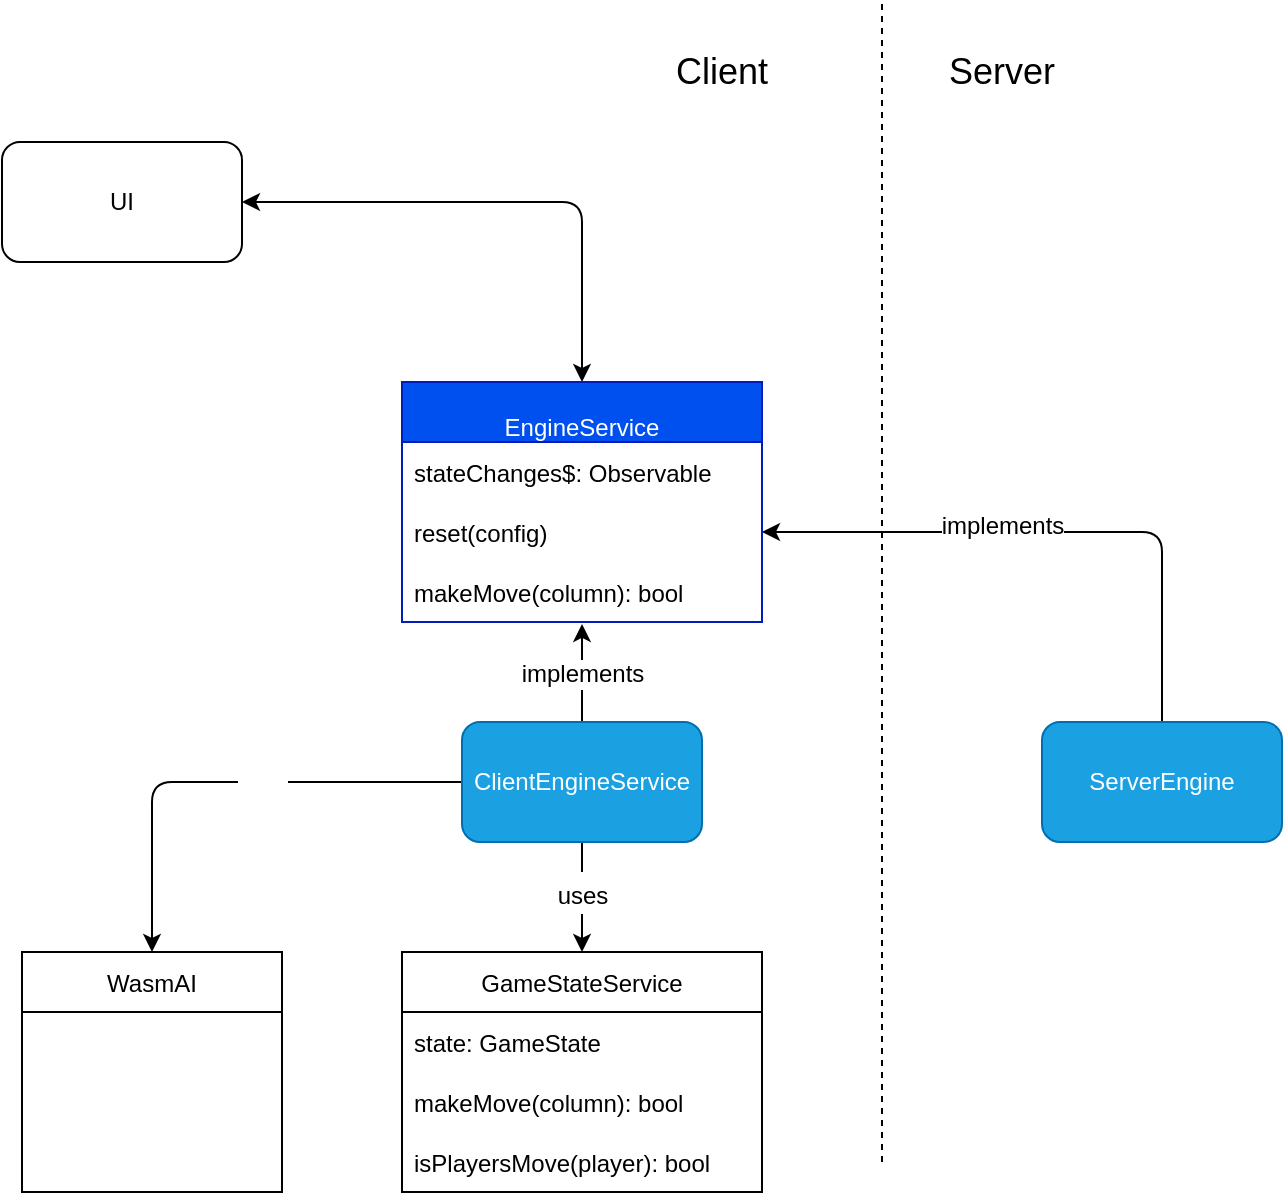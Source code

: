 <mxfile>
    <diagram id="BY0KcT_vc-Bj73BxJb4d" name="Page-1">
        <mxGraphModel dx="717" dy="790" grid="1" gridSize="10" guides="1" tooltips="1" connect="1" arrows="1" fold="1" page="1" pageScale="1" pageWidth="827" pageHeight="1169" math="0" shadow="0">
            <root>
                <mxCell id="0"/>
                <mxCell id="1" parent="0"/>
                <mxCell id="4" value="" style="endArrow=none;dashed=1;html=1;" parent="1" edge="1">
                    <mxGeometry width="50" height="50" relative="1" as="geometry">
                        <mxPoint x="480" y="720" as="sourcePoint"/>
                        <mxPoint x="480" y="140" as="targetPoint"/>
                    </mxGeometry>
                </mxCell>
                <mxCell id="5" value="&lt;font style=&quot;font-size: 18px&quot;&gt;Client&lt;/font&gt;" style="text;html=1;strokeColor=none;fillColor=none;align=center;verticalAlign=middle;whiteSpace=wrap;rounded=0;" parent="1" vertex="1">
                    <mxGeometry x="370" y="160" width="60" height="30" as="geometry"/>
                </mxCell>
                <mxCell id="6" value="&lt;font style=&quot;font-size: 18px&quot;&gt;Server&lt;/font&gt;" style="text;html=1;strokeColor=none;fillColor=none;align=center;verticalAlign=middle;whiteSpace=wrap;rounded=0;" parent="1" vertex="1">
                    <mxGeometry x="510" y="160" width="60" height="30" as="geometry"/>
                </mxCell>
                <mxCell id="9" value="&lt;font style=&quot;font-size: 12px&quot;&gt;uses&lt;/font&gt;" style="edgeStyle=none;html=1;fontSize=18;" parent="1" edge="1">
                    <mxGeometry relative="1" as="geometry">
                        <mxPoint x="330" y="555" as="sourcePoint"/>
                        <mxPoint x="330" y="615" as="targetPoint"/>
                    </mxGeometry>
                </mxCell>
                <mxCell id="42" style="edgeStyle=none;html=1;entryX=0.5;entryY=0;entryDx=0;entryDy=0;fontSize=12;startArrow=classic;startFill=1;" parent="1" source="10" target="19" edge="1">
                    <mxGeometry relative="1" as="geometry">
                        <Array as="points">
                            <mxPoint x="330" y="240"/>
                        </Array>
                    </mxGeometry>
                </mxCell>
                <mxCell id="10" value="UI" style="rounded=1;whiteSpace=wrap;html=1;fontSize=12;" parent="1" vertex="1">
                    <mxGeometry x="40" y="210" width="120" height="60" as="geometry"/>
                </mxCell>
                <mxCell id="40" style="edgeStyle=none;html=1;entryX=1;entryY=0.5;entryDx=0;entryDy=0;fontSize=12;" parent="1" source="11" target="21" edge="1">
                    <mxGeometry relative="1" as="geometry">
                        <Array as="points">
                            <mxPoint x="620" y="405"/>
                        </Array>
                    </mxGeometry>
                </mxCell>
                <mxCell id="41" value="implements" style="edgeLabel;html=1;align=center;verticalAlign=middle;resizable=0;points=[];fontSize=12;" parent="40" vertex="1" connectable="0">
                    <mxGeometry x="0.186" y="-3" relative="1" as="geometry">
                        <mxPoint as="offset"/>
                    </mxGeometry>
                </mxCell>
                <mxCell id="11" value="ServerEngine" style="rounded=1;whiteSpace=wrap;html=1;fillColor=#1ba1e2;fontColor=#ffffff;strokeColor=#006EAF;" parent="1" vertex="1">
                    <mxGeometry x="560" y="500" width="120" height="60" as="geometry"/>
                </mxCell>
                <mxCell id="14" value="GameStateService" style="swimlane;fontStyle=0;childLayout=stackLayout;horizontal=1;startSize=30;horizontalStack=0;resizeParent=1;resizeParentMax=0;resizeLast=0;collapsible=1;marginBottom=0;fontSize=12;swimlaneFillColor=default;" parent="1" vertex="1">
                    <mxGeometry x="240" y="615" width="180" height="120" as="geometry">
                        <mxRectangle x="240" y="540" width="130" height="30" as="alternateBounds"/>
                    </mxGeometry>
                </mxCell>
                <mxCell id="15" value="state: GameState" style="text;strokeColor=none;fillColor=none;align=left;verticalAlign=middle;spacingLeft=4;spacingRight=4;overflow=hidden;points=[[0,0.5],[1,0.5]];portConstraint=eastwest;rotatable=0;fontSize=12;" parent="14" vertex="1">
                    <mxGeometry y="30" width="180" height="30" as="geometry"/>
                </mxCell>
                <mxCell id="16" value="makeMove(column): bool" style="text;strokeColor=none;fillColor=none;align=left;verticalAlign=middle;spacingLeft=4;spacingRight=4;overflow=hidden;points=[[0,0.5],[1,0.5]];portConstraint=eastwest;rotatable=0;fontSize=12;" parent="14" vertex="1">
                    <mxGeometry y="60" width="180" height="30" as="geometry"/>
                </mxCell>
                <mxCell id="17" value="isPlayersMove(player): bool" style="text;strokeColor=none;fillColor=none;align=left;verticalAlign=middle;spacingLeft=4;spacingRight=4;overflow=hidden;points=[[0,0.5],[1,0.5]];portConstraint=eastwest;rotatable=0;fontSize=12;" parent="14" vertex="1">
                    <mxGeometry y="90" width="180" height="30" as="geometry"/>
                </mxCell>
                <mxCell id="19" value="&#10;EngineService" style="swimlane;fontStyle=0;childLayout=stackLayout;horizontal=1;startSize=30;horizontalStack=0;resizeParent=1;resizeParentMax=0;resizeLast=0;collapsible=1;marginBottom=0;fontSize=12;fillColor=#0050ef;fontColor=#ffffff;strokeColor=#001DBC;swimlaneFillColor=default;" parent="1" vertex="1">
                    <mxGeometry x="240" y="330" width="180" height="120" as="geometry">
                        <mxRectangle x="240" y="540" width="130" height="30" as="alternateBounds"/>
                    </mxGeometry>
                </mxCell>
                <mxCell id="20" value="stateChanges$: Observable" style="text;strokeColor=none;fillColor=none;align=left;verticalAlign=middle;spacingLeft=4;spacingRight=4;overflow=hidden;points=[[0,0.5],[1,0.5]];portConstraint=eastwest;rotatable=0;fontSize=12;" parent="19" vertex="1">
                    <mxGeometry y="30" width="180" height="30" as="geometry"/>
                </mxCell>
                <mxCell id="21" value="reset(config)" style="text;strokeColor=none;fillColor=none;align=left;verticalAlign=middle;spacingLeft=4;spacingRight=4;overflow=hidden;points=[[0,0.5],[1,0.5]];portConstraint=eastwest;rotatable=0;fontSize=12;" parent="19" vertex="1">
                    <mxGeometry y="60" width="180" height="30" as="geometry"/>
                </mxCell>
                <mxCell id="22" value="makeMove(column): bool" style="text;strokeColor=none;fillColor=none;align=left;verticalAlign=middle;spacingLeft=4;spacingRight=4;overflow=hidden;points=[[0,0.5],[1,0.5]];portConstraint=eastwest;rotatable=0;fontSize=12;" parent="19" vertex="1">
                    <mxGeometry y="90" width="180" height="30" as="geometry"/>
                </mxCell>
                <mxCell id="37" style="edgeStyle=none;html=1;entryX=0.5;entryY=0;entryDx=0;entryDy=0;fontSize=12;" parent="1" source="29" target="33" edge="1">
                    <mxGeometry relative="1" as="geometry">
                        <Array as="points">
                            <mxPoint x="115" y="530"/>
                        </Array>
                    </mxGeometry>
                </mxCell>
                <mxCell id="39" value="uses" style="edgeLabel;html=1;align=center;verticalAlign=middle;resizable=0;points=[];fontSize=12;fontColor=#FFFFFF;" parent="37" vertex="1" connectable="0">
                    <mxGeometry x="-0.167" y="3" relative="1" as="geometry">
                        <mxPoint as="offset"/>
                    </mxGeometry>
                </mxCell>
                <mxCell id="38" value="implements" style="edgeStyle=none;html=1;entryX=0.5;entryY=1.033;entryDx=0;entryDy=0;entryPerimeter=0;fontSize=12;" parent="1" source="29" target="22" edge="1">
                    <mxGeometry relative="1" as="geometry"/>
                </mxCell>
                <mxCell id="29" value="ClientEngineService" style="rounded=1;whiteSpace=wrap;html=1;fillColor=#1ba1e2;fontColor=#ffffff;strokeColor=#006EAF;" parent="1" vertex="1">
                    <mxGeometry x="270" y="500" width="120" height="60" as="geometry"/>
                </mxCell>
                <mxCell id="33" value="WasmAI" style="swimlane;fontStyle=0;childLayout=stackLayout;horizontal=1;startSize=30;horizontalStack=0;resizeParent=1;resizeParentMax=0;resizeLast=0;collapsible=1;marginBottom=0;fontSize=12;swimlaneFillColor=default;" parent="1" vertex="1">
                    <mxGeometry x="50" y="615" width="130" height="120" as="geometry">
                        <mxRectangle x="240" y="540" width="130" height="30" as="alternateBounds"/>
                    </mxGeometry>
                </mxCell>
                <mxCell id="34" value="getBestMove()" style="text;strokeColor=none;fillColor=none;align=left;verticalAlign=middle;spacingLeft=4;spacingRight=4;overflow=hidden;points=[[0,0.5],[1,0.5]];portConstraint=eastwest;rotatable=0;fontSize=12;fontColor=#FFFFFF;" parent="33" vertex="1">
                    <mxGeometry y="30" width="130" height="30" as="geometry"/>
                </mxCell>
                <mxCell id="35" value="&quot;" style="text;strokeColor=none;fillColor=none;align=left;verticalAlign=middle;spacingLeft=4;spacingRight=4;overflow=hidden;points=[[0,0.5],[1,0.5]];portConstraint=eastwest;rotatable=0;fontSize=12;fontColor=#FFFFFF;" parent="33" vertex="1">
                    <mxGeometry y="60" width="130" height="30" as="geometry"/>
                </mxCell>
                <mxCell id="36" value="&quot;" style="text;strokeColor=none;fillColor=none;align=left;verticalAlign=middle;spacingLeft=4;spacingRight=4;overflow=hidden;points=[[0,0.5],[1,0.5]];portConstraint=eastwest;rotatable=0;fontSize=12;fontColor=#FFFFFF;" parent="33" vertex="1">
                    <mxGeometry y="90" width="130" height="30" as="geometry"/>
                </mxCell>
            </root>
        </mxGraphModel>
    </diagram>
</mxfile>